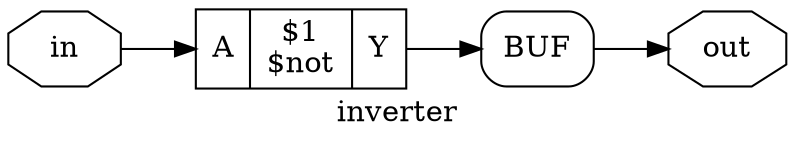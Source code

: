 digraph "inverter" {
label="inverter";
rankdir="LR";
remincross=true;
n2 [ shape=octagon, label="out", color="black", fontcolor="black" ];
n3 [ shape=octagon, label="in", color="black", fontcolor="black" ];
c6 [ shape=record, label="{{<p4> A}|$1\n$not|{<p5> Y}}",  ];
x0 [shape=box, style=rounded, label="BUF", ];
c6:p5:e -> x0:w [color="black", fontcolor="black", label=""];
x0:e -> n2:w [color="black", fontcolor="black", label=""];
n3:e -> c6:p4:w [color="black", fontcolor="black", label=""];
}
